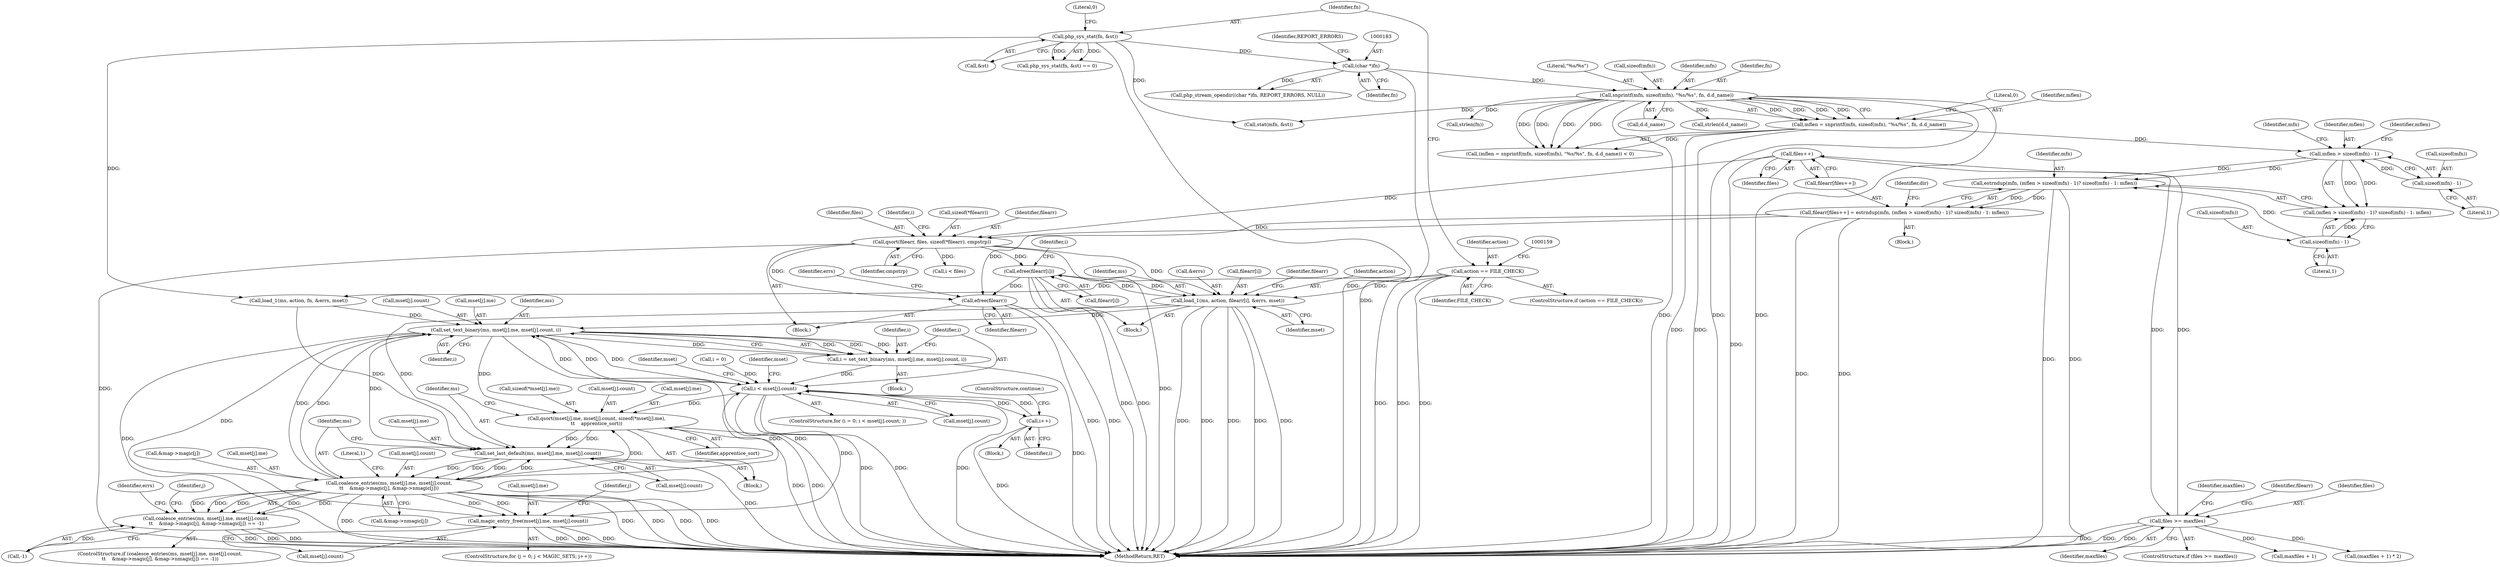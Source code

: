 digraph "0_php_a72cd07f2983dc43a6bb35209dc4687852e53c09@API" {
"1000324" [label="(Call,efree(filearr[i]))"];
"1000315" [label="(Call,load_1(ms, action, filearr[i], &errs, mset))"];
"1000155" [label="(Call,action == FILE_CHECK)"];
"1000298" [label="(Call,qsort(filearr, files, sizeof(*filearr), cmpstrp))"];
"1000277" [label="(Call,filearr[files++] = estrndup(mfn, (mflen > sizeof(mfn) - 1)? sizeof(mfn) - 1: mflen))"];
"1000282" [label="(Call,estrndup(mfn, (mflen > sizeof(mfn) - 1)? sizeof(mfn) - 1: mflen))"];
"1000285" [label="(Call,mflen > sizeof(mfn) - 1)"];
"1000202" [label="(Call,mflen = snprintf(mfn, sizeof(mfn), \"%s/%s\", fn, d.d_name))"];
"1000204" [label="(Call,snprintf(mfn, sizeof(mfn), \"%s/%s\", fn, d.d_name))"];
"1000182" [label="(Call,(char *)fn)"];
"1000167" [label="(Call,php_sys_stat(fn, &st))"];
"1000287" [label="(Call,sizeof(mfn) - 1)"];
"1000291" [label="(Call,sizeof(mfn) - 1)"];
"1000280" [label="(Call,files++)"];
"1000248" [label="(Call,files >= maxfiles)"];
"1000324" [label="(Call,efree(filearr[i]))"];
"1000328" [label="(Call,efree(filearr))"];
"1000383" [label="(Call,set_text_binary(ms, mset[j].me, mset[j].count, i))"];
"1000355" [label="(Call,i < mset[j].count)"];
"1000378" [label="(Call,i++)"];
"1000396" [label="(Call,qsort(mset[j].me, mset[j].count, sizeof(*mset[j].me),\n\t\t    apprentice_sort))"];
"1000415" [label="(Call,set_last_default(ms, mset[j].me, mset[j].count))"];
"1000429" [label="(Call,coalesce_entries(ms, mset[j].me, mset[j].count,\n\t\t    &map->magic[j], &map->nmagic[j]))"];
"1000428" [label="(Call,coalesce_entries(ms, mset[j].me, mset[j].count,\n\t\t    &map->magic[j], &map->nmagic[j]) == -1)"];
"1000469" [label="(Call,magic_entry_free(mset[j].me, mset[j].count))"];
"1000381" [label="(Call,i = set_text_binary(ms, mset[j].me, mset[j].count, i))"];
"1000350" [label="(Block,)"];
"1000416" [label="(Identifier,ms)"];
"1000295" [label="(Identifier,mflen)"];
"1000441" [label="(Call,&map->magic[j])"];
"1000454" [label="(Literal,1)"];
"1000169" [label="(Call,&st)"];
"1000407" [label="(Call,sizeof(*mset[j].me))"];
"1000362" [label="(Block,)"];
"1000210" [label="(Call,d.d_name)"];
"1000247" [label="(ControlStructure,if (files >= maxfiles))"];
"1000254" [label="(Identifier,maxfiles)"];
"1000213" [label="(Literal,0)"];
"1000431" [label="(Call,mset[j].me)"];
"1000256" [label="(Call,maxfiles + 1)"];
"1000427" [label="(ControlStructure,if (coalesce_entries(ms, mset[j].me, mset[j].count,\n\t\t    &map->magic[j], &map->nmagic[j]) == -1))"];
"1000281" [label="(Identifier,files)"];
"1000203" [label="(Identifier,mflen)"];
"1000382" [label="(Identifier,i)"];
"1000414" [label="(Identifier,apprentice_sort)"];
"1000415" [label="(Call,set_last_default(ms, mset[j].me, mset[j].count))"];
"1000370" [label="(Identifier,mset)"];
"1000511" [label="(MethodReturn,RET)"];
"1000209" [label="(Identifier,fn)"];
"1000277" [label="(Call,filearr[files++] = estrndup(mfn, (mflen > sizeof(mfn) - 1)? sizeof(mfn) - 1: mflen))"];
"1000279" [label="(Identifier,filearr)"];
"1000357" [label="(Call,mset[j].count)"];
"1000196" [label="(Identifier,dir)"];
"1000234" [label="(Call,stat(mfn, &st))"];
"1000453" [label="(Call,-1)"];
"1000288" [label="(Call,sizeof(mfn))"];
"1000294" [label="(Literal,1)"];
"1000402" [label="(Call,mset[j].count)"];
"1000351" [label="(ControlStructure,for (i = 0; i < mset[j].count; ))"];
"1000325" [label="(Call,filearr[i])"];
"1000326" [label="(Identifier,filearr)"];
"1000331" [label="(Call,load_1(ms, action, fn, &errs, mset))"];
"1000155" [label="(Call,action == FILE_CHECK)"];
"1000208" [label="(Literal,\"%s/%s\")"];
"1000181" [label="(Call,php_stream_opendir((char *)fn, REPORT_ERRORS, NULL))"];
"1000379" [label="(Identifier,i)"];
"1000298" [label="(Call,qsort(filearr, files, sizeof(*filearr), cmpstrp))"];
"1000206" [label="(Call,sizeof(mfn))"];
"1000309" [label="(Call,i < files)"];
"1000300" [label="(Identifier,files)"];
"1000430" [label="(Identifier,ms)"];
"1000280" [label="(Call,files++)"];
"1000323" [label="(Identifier,mset)"];
"1000352" [label="(Call,i = 0)"];
"1000390" [label="(Call,mset[j].count)"];
"1000317" [label="(Identifier,action)"];
"1000385" [label="(Call,mset[j].me)"];
"1000284" [label="(Call,(mflen > sizeof(mfn) - 1)? sizeof(mfn) - 1: mflen)"];
"1000156" [label="(Identifier,action)"];
"1000304" [label="(Identifier,cmpstrp)"];
"1000399" [label="(Identifier,mset)"];
"1000167" [label="(Call,php_sys_stat(fn, &st))"];
"1000250" [label="(Identifier,maxfiles)"];
"1000324" [label="(Call,efree(filearr[i]))"];
"1000283" [label="(Identifier,mfn)"];
"1000168" [label="(Identifier,fn)"];
"1000381" [label="(Call,i = set_text_binary(ms, mset[j].me, mset[j].count, i))"];
"1000316" [label="(Identifier,ms)"];
"1000314" [label="(Block,)"];
"1000460" [label="(ControlStructure,for (j = 0; j < MAGIC_SETS; j++))"];
"1000154" [label="(ControlStructure,if (action == FILE_CHECK))"];
"1000475" [label="(Call,mset[j].count)"];
"1000307" [label="(Identifier,i)"];
"1000384" [label="(Identifier,ms)"];
"1000166" [label="(Call,php_sys_stat(fn, &st) == 0)"];
"1000469" [label="(Call,magic_entry_free(mset[j].me, mset[j].count))"];
"1000282" [label="(Call,estrndup(mfn, (mflen > sizeof(mfn) - 1)? sizeof(mfn) - 1: mflen))"];
"1000285" [label="(Call,mflen > sizeof(mfn) - 1)"];
"1000380" [label="(ControlStructure,continue;)"];
"1000377" [label="(Block,)"];
"1000248" [label="(Call,files >= maxfiles)"];
"1000378" [label="(Call,i++)"];
"1000204" [label="(Call,snprintf(mfn, sizeof(mfn), \"%s/%s\", fn, d.d_name))"];
"1000468" [label="(Identifier,j)"];
"1000313" [label="(Identifier,i)"];
"1000292" [label="(Call,sizeof(mfn))"];
"1000287" [label="(Call,sizeof(mfn) - 1)"];
"1000185" [label="(Identifier,REPORT_ERRORS)"];
"1000436" [label="(Call,mset[j].count)"];
"1000349" [label="(Identifier,j)"];
"1000182" [label="(Call,(char *)fn)"];
"1000328" [label="(Call,efree(filearr))"];
"1000301" [label="(Call,sizeof(*filearr))"];
"1000339" [label="(Identifier,errs)"];
"1000199" [label="(Block,)"];
"1000293" [label="(Identifier,mfn)"];
"1000202" [label="(Call,mflen = snprintf(mfn, sizeof(mfn), \"%s/%s\", fn, d.d_name))"];
"1000457" [label="(Identifier,errs)"];
"1000201" [label="(Call,(mflen = snprintf(mfn, sizeof(mfn), \"%s/%s\", fn, d.d_name)) < 0)"];
"1000395" [label="(Identifier,i)"];
"1000356" [label="(Identifier,i)"];
"1000383" [label="(Call,set_text_binary(ms, mset[j].me, mset[j].count, i))"];
"1000321" [label="(Call,&errs)"];
"1000249" [label="(Identifier,files)"];
"1000205" [label="(Identifier,mfn)"];
"1000184" [label="(Identifier,fn)"];
"1000176" [label="(Block,)"];
"1000318" [label="(Call,filearr[i])"];
"1000315" [label="(Call,load_1(ms, action, filearr[i], &errs, mset))"];
"1000278" [label="(Call,filearr[files++])"];
"1000428" [label="(Call,coalesce_entries(ms, mset[j].me, mset[j].count,\n\t\t    &map->magic[j], &map->nmagic[j]) == -1)"];
"1000221" [label="(Call,strlen(d.d_name))"];
"1000417" [label="(Call,mset[j].me)"];
"1000355" [label="(Call,i < mset[j].count)"];
"1000447" [label="(Call,&map->nmagic[j])"];
"1000171" [label="(Literal,0)"];
"1000157" [label="(Identifier,FILE_CHECK)"];
"1000397" [label="(Call,mset[j].me)"];
"1000299" [label="(Identifier,filearr)"];
"1000470" [label="(Call,mset[j].me)"];
"1000429" [label="(Call,coalesce_entries(ms, mset[j].me, mset[j].count,\n\t\t    &map->magic[j], &map->nmagic[j]))"];
"1000396" [label="(Call,qsort(mset[j].me, mset[j].count, sizeof(*mset[j].me),\n\t\t    apprentice_sort))"];
"1000291" [label="(Call,sizeof(mfn) - 1)"];
"1000286" [label="(Identifier,mflen)"];
"1000290" [label="(Literal,1)"];
"1000329" [label="(Identifier,filearr)"];
"1000422" [label="(Call,mset[j].count)"];
"1000218" [label="(Call,strlen(fn))"];
"1000255" [label="(Call,(maxfiles + 1) * 2)"];
"1000324" -> "1000314"  [label="AST: "];
"1000324" -> "1000325"  [label="CFG: "];
"1000325" -> "1000324"  [label="AST: "];
"1000313" -> "1000324"  [label="CFG: "];
"1000324" -> "1000511"  [label="DDG: "];
"1000324" -> "1000511"  [label="DDG: "];
"1000324" -> "1000315"  [label="DDG: "];
"1000315" -> "1000324"  [label="DDG: "];
"1000298" -> "1000324"  [label="DDG: "];
"1000324" -> "1000328"  [label="DDG: "];
"1000315" -> "1000314"  [label="AST: "];
"1000315" -> "1000323"  [label="CFG: "];
"1000316" -> "1000315"  [label="AST: "];
"1000317" -> "1000315"  [label="AST: "];
"1000318" -> "1000315"  [label="AST: "];
"1000321" -> "1000315"  [label="AST: "];
"1000323" -> "1000315"  [label="AST: "];
"1000326" -> "1000315"  [label="CFG: "];
"1000315" -> "1000511"  [label="DDG: "];
"1000315" -> "1000511"  [label="DDG: "];
"1000315" -> "1000511"  [label="DDG: "];
"1000315" -> "1000511"  [label="DDG: "];
"1000315" -> "1000511"  [label="DDG: "];
"1000155" -> "1000315"  [label="DDG: "];
"1000298" -> "1000315"  [label="DDG: "];
"1000315" -> "1000383"  [label="DDG: "];
"1000315" -> "1000415"  [label="DDG: "];
"1000155" -> "1000154"  [label="AST: "];
"1000155" -> "1000157"  [label="CFG: "];
"1000156" -> "1000155"  [label="AST: "];
"1000157" -> "1000155"  [label="AST: "];
"1000159" -> "1000155"  [label="CFG: "];
"1000168" -> "1000155"  [label="CFG: "];
"1000155" -> "1000511"  [label="DDG: "];
"1000155" -> "1000511"  [label="DDG: "];
"1000155" -> "1000511"  [label="DDG: "];
"1000155" -> "1000331"  [label="DDG: "];
"1000298" -> "1000176"  [label="AST: "];
"1000298" -> "1000304"  [label="CFG: "];
"1000299" -> "1000298"  [label="AST: "];
"1000300" -> "1000298"  [label="AST: "];
"1000301" -> "1000298"  [label="AST: "];
"1000304" -> "1000298"  [label="AST: "];
"1000307" -> "1000298"  [label="CFG: "];
"1000298" -> "1000511"  [label="DDG: "];
"1000298" -> "1000511"  [label="DDG: "];
"1000277" -> "1000298"  [label="DDG: "];
"1000280" -> "1000298"  [label="DDG: "];
"1000298" -> "1000309"  [label="DDG: "];
"1000298" -> "1000328"  [label="DDG: "];
"1000277" -> "1000199"  [label="AST: "];
"1000277" -> "1000282"  [label="CFG: "];
"1000278" -> "1000277"  [label="AST: "];
"1000282" -> "1000277"  [label="AST: "];
"1000196" -> "1000277"  [label="CFG: "];
"1000277" -> "1000511"  [label="DDG: "];
"1000277" -> "1000511"  [label="DDG: "];
"1000282" -> "1000277"  [label="DDG: "];
"1000282" -> "1000277"  [label="DDG: "];
"1000277" -> "1000328"  [label="DDG: "];
"1000282" -> "1000284"  [label="CFG: "];
"1000283" -> "1000282"  [label="AST: "];
"1000284" -> "1000282"  [label="AST: "];
"1000282" -> "1000511"  [label="DDG: "];
"1000282" -> "1000511"  [label="DDG: "];
"1000285" -> "1000282"  [label="DDG: "];
"1000285" -> "1000282"  [label="DDG: "];
"1000291" -> "1000282"  [label="DDG: "];
"1000285" -> "1000284"  [label="AST: "];
"1000285" -> "1000287"  [label="CFG: "];
"1000286" -> "1000285"  [label="AST: "];
"1000287" -> "1000285"  [label="AST: "];
"1000293" -> "1000285"  [label="CFG: "];
"1000295" -> "1000285"  [label="CFG: "];
"1000202" -> "1000285"  [label="DDG: "];
"1000287" -> "1000285"  [label="DDG: "];
"1000285" -> "1000284"  [label="DDG: "];
"1000285" -> "1000284"  [label="DDG: "];
"1000202" -> "1000201"  [label="AST: "];
"1000202" -> "1000204"  [label="CFG: "];
"1000203" -> "1000202"  [label="AST: "];
"1000204" -> "1000202"  [label="AST: "];
"1000213" -> "1000202"  [label="CFG: "];
"1000202" -> "1000511"  [label="DDG: "];
"1000202" -> "1000511"  [label="DDG: "];
"1000202" -> "1000201"  [label="DDG: "];
"1000204" -> "1000202"  [label="DDG: "];
"1000204" -> "1000202"  [label="DDG: "];
"1000204" -> "1000202"  [label="DDG: "];
"1000204" -> "1000202"  [label="DDG: "];
"1000204" -> "1000210"  [label="CFG: "];
"1000205" -> "1000204"  [label="AST: "];
"1000206" -> "1000204"  [label="AST: "];
"1000208" -> "1000204"  [label="AST: "];
"1000209" -> "1000204"  [label="AST: "];
"1000210" -> "1000204"  [label="AST: "];
"1000204" -> "1000511"  [label="DDG: "];
"1000204" -> "1000511"  [label="DDG: "];
"1000204" -> "1000511"  [label="DDG: "];
"1000204" -> "1000201"  [label="DDG: "];
"1000204" -> "1000201"  [label="DDG: "];
"1000204" -> "1000201"  [label="DDG: "];
"1000204" -> "1000201"  [label="DDG: "];
"1000182" -> "1000204"  [label="DDG: "];
"1000204" -> "1000218"  [label="DDG: "];
"1000204" -> "1000221"  [label="DDG: "];
"1000204" -> "1000234"  [label="DDG: "];
"1000182" -> "1000181"  [label="AST: "];
"1000182" -> "1000184"  [label="CFG: "];
"1000183" -> "1000182"  [label="AST: "];
"1000184" -> "1000182"  [label="AST: "];
"1000185" -> "1000182"  [label="CFG: "];
"1000182" -> "1000511"  [label="DDG: "];
"1000182" -> "1000181"  [label="DDG: "];
"1000167" -> "1000182"  [label="DDG: "];
"1000167" -> "1000166"  [label="AST: "];
"1000167" -> "1000169"  [label="CFG: "];
"1000168" -> "1000167"  [label="AST: "];
"1000169" -> "1000167"  [label="AST: "];
"1000171" -> "1000167"  [label="CFG: "];
"1000167" -> "1000511"  [label="DDG: "];
"1000167" -> "1000166"  [label="DDG: "];
"1000167" -> "1000166"  [label="DDG: "];
"1000167" -> "1000234"  [label="DDG: "];
"1000167" -> "1000331"  [label="DDG: "];
"1000287" -> "1000290"  [label="CFG: "];
"1000288" -> "1000287"  [label="AST: "];
"1000290" -> "1000287"  [label="AST: "];
"1000291" -> "1000284"  [label="AST: "];
"1000291" -> "1000294"  [label="CFG: "];
"1000292" -> "1000291"  [label="AST: "];
"1000294" -> "1000291"  [label="AST: "];
"1000284" -> "1000291"  [label="CFG: "];
"1000291" -> "1000284"  [label="DDG: "];
"1000280" -> "1000278"  [label="AST: "];
"1000280" -> "1000281"  [label="CFG: "];
"1000281" -> "1000280"  [label="AST: "];
"1000278" -> "1000280"  [label="CFG: "];
"1000280" -> "1000511"  [label="DDG: "];
"1000280" -> "1000248"  [label="DDG: "];
"1000248" -> "1000280"  [label="DDG: "];
"1000248" -> "1000247"  [label="AST: "];
"1000248" -> "1000250"  [label="CFG: "];
"1000249" -> "1000248"  [label="AST: "];
"1000250" -> "1000248"  [label="AST: "];
"1000254" -> "1000248"  [label="CFG: "];
"1000279" -> "1000248"  [label="CFG: "];
"1000248" -> "1000511"  [label="DDG: "];
"1000248" -> "1000511"  [label="DDG: "];
"1000248" -> "1000511"  [label="DDG: "];
"1000248" -> "1000255"  [label="DDG: "];
"1000248" -> "1000256"  [label="DDG: "];
"1000328" -> "1000176"  [label="AST: "];
"1000328" -> "1000329"  [label="CFG: "];
"1000329" -> "1000328"  [label="AST: "];
"1000339" -> "1000328"  [label="CFG: "];
"1000328" -> "1000511"  [label="DDG: "];
"1000328" -> "1000511"  [label="DDG: "];
"1000383" -> "1000381"  [label="AST: "];
"1000383" -> "1000395"  [label="CFG: "];
"1000384" -> "1000383"  [label="AST: "];
"1000385" -> "1000383"  [label="AST: "];
"1000390" -> "1000383"  [label="AST: "];
"1000395" -> "1000383"  [label="AST: "];
"1000381" -> "1000383"  [label="CFG: "];
"1000383" -> "1000511"  [label="DDG: "];
"1000383" -> "1000511"  [label="DDG: "];
"1000383" -> "1000355"  [label="DDG: "];
"1000383" -> "1000381"  [label="DDG: "];
"1000383" -> "1000381"  [label="DDG: "];
"1000383" -> "1000381"  [label="DDG: "];
"1000383" -> "1000381"  [label="DDG: "];
"1000331" -> "1000383"  [label="DDG: "];
"1000429" -> "1000383"  [label="DDG: "];
"1000429" -> "1000383"  [label="DDG: "];
"1000355" -> "1000383"  [label="DDG: "];
"1000355" -> "1000383"  [label="DDG: "];
"1000383" -> "1000396"  [label="DDG: "];
"1000383" -> "1000415"  [label="DDG: "];
"1000383" -> "1000469"  [label="DDG: "];
"1000355" -> "1000351"  [label="AST: "];
"1000355" -> "1000357"  [label="CFG: "];
"1000356" -> "1000355"  [label="AST: "];
"1000357" -> "1000355"  [label="AST: "];
"1000370" -> "1000355"  [label="CFG: "];
"1000399" -> "1000355"  [label="CFG: "];
"1000355" -> "1000511"  [label="DDG: "];
"1000355" -> "1000511"  [label="DDG: "];
"1000355" -> "1000511"  [label="DDG: "];
"1000352" -> "1000355"  [label="DDG: "];
"1000378" -> "1000355"  [label="DDG: "];
"1000381" -> "1000355"  [label="DDG: "];
"1000429" -> "1000355"  [label="DDG: "];
"1000355" -> "1000378"  [label="DDG: "];
"1000355" -> "1000396"  [label="DDG: "];
"1000355" -> "1000469"  [label="DDG: "];
"1000378" -> "1000377"  [label="AST: "];
"1000378" -> "1000379"  [label="CFG: "];
"1000379" -> "1000378"  [label="AST: "];
"1000380" -> "1000378"  [label="CFG: "];
"1000378" -> "1000511"  [label="DDG: "];
"1000396" -> "1000350"  [label="AST: "];
"1000396" -> "1000414"  [label="CFG: "];
"1000397" -> "1000396"  [label="AST: "];
"1000402" -> "1000396"  [label="AST: "];
"1000407" -> "1000396"  [label="AST: "];
"1000414" -> "1000396"  [label="AST: "];
"1000416" -> "1000396"  [label="CFG: "];
"1000396" -> "1000511"  [label="DDG: "];
"1000396" -> "1000511"  [label="DDG: "];
"1000429" -> "1000396"  [label="DDG: "];
"1000396" -> "1000415"  [label="DDG: "];
"1000396" -> "1000415"  [label="DDG: "];
"1000415" -> "1000350"  [label="AST: "];
"1000415" -> "1000422"  [label="CFG: "];
"1000416" -> "1000415"  [label="AST: "];
"1000417" -> "1000415"  [label="AST: "];
"1000422" -> "1000415"  [label="AST: "];
"1000430" -> "1000415"  [label="CFG: "];
"1000415" -> "1000511"  [label="DDG: "];
"1000331" -> "1000415"  [label="DDG: "];
"1000429" -> "1000415"  [label="DDG: "];
"1000415" -> "1000429"  [label="DDG: "];
"1000415" -> "1000429"  [label="DDG: "];
"1000415" -> "1000429"  [label="DDG: "];
"1000429" -> "1000428"  [label="AST: "];
"1000429" -> "1000447"  [label="CFG: "];
"1000430" -> "1000429"  [label="AST: "];
"1000431" -> "1000429"  [label="AST: "];
"1000436" -> "1000429"  [label="AST: "];
"1000441" -> "1000429"  [label="AST: "];
"1000447" -> "1000429"  [label="AST: "];
"1000454" -> "1000429"  [label="CFG: "];
"1000429" -> "1000511"  [label="DDG: "];
"1000429" -> "1000511"  [label="DDG: "];
"1000429" -> "1000511"  [label="DDG: "];
"1000429" -> "1000511"  [label="DDG: "];
"1000429" -> "1000511"  [label="DDG: "];
"1000429" -> "1000428"  [label="DDG: "];
"1000429" -> "1000428"  [label="DDG: "];
"1000429" -> "1000428"  [label="DDG: "];
"1000429" -> "1000428"  [label="DDG: "];
"1000429" -> "1000428"  [label="DDG: "];
"1000429" -> "1000469"  [label="DDG: "];
"1000429" -> "1000469"  [label="DDG: "];
"1000428" -> "1000427"  [label="AST: "];
"1000428" -> "1000453"  [label="CFG: "];
"1000453" -> "1000428"  [label="AST: "];
"1000457" -> "1000428"  [label="CFG: "];
"1000349" -> "1000428"  [label="CFG: "];
"1000428" -> "1000511"  [label="DDG: "];
"1000428" -> "1000511"  [label="DDG: "];
"1000428" -> "1000511"  [label="DDG: "];
"1000453" -> "1000428"  [label="DDG: "];
"1000469" -> "1000460"  [label="AST: "];
"1000469" -> "1000475"  [label="CFG: "];
"1000470" -> "1000469"  [label="AST: "];
"1000475" -> "1000469"  [label="AST: "];
"1000468" -> "1000469"  [label="CFG: "];
"1000469" -> "1000511"  [label="DDG: "];
"1000469" -> "1000511"  [label="DDG: "];
"1000469" -> "1000511"  [label="DDG: "];
"1000381" -> "1000362"  [label="AST: "];
"1000382" -> "1000381"  [label="AST: "];
"1000356" -> "1000381"  [label="CFG: "];
"1000381" -> "1000511"  [label="DDG: "];
}
